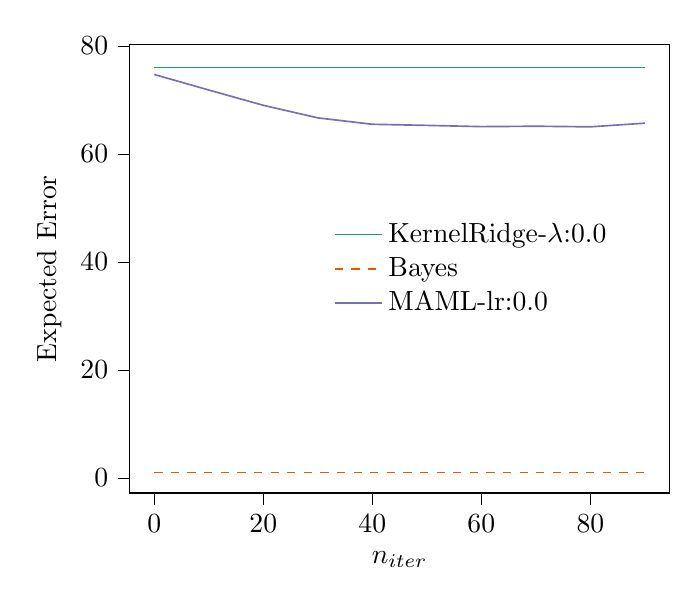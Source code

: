 % This file was created with tikzplotlib v0.10.1.
\begin{tikzpicture}

\definecolor{chocolate217952}{RGB}{217,95,2}
\definecolor{darkcyan27158119}{RGB}{27,158,119}
\definecolor{darkgray176}{RGB}{176,176,176}
\definecolor{deeppink23141138}{RGB}{231,41,138}
\definecolor{lightslategray117112179}{RGB}{117,112,179}

\begin{axis}[
legend cell align={left},
legend style={fill opacity=0.8, draw opacity=1, text opacity=1, at={(0.91,0.5)}, anchor=east, draw=none},
tick align=outside,
tick pos=left,
x grid style={darkgray176},
xlabel={\(\displaystyle n_{iter}\)},
xmin=-4.5, xmax=94.5,
xtick style={color=black},
y grid style={darkgray176},
ylabel={Expected Error},
ymin=-2.772, ymax=80.217,
ytick style={color=black}
]
\addplot [semithick, darkcyan27158119]
table {%
0 76.003
10 76.003
20 76.003
30 76.003
40 76.003
50 76.003
60 76.003
70 76.003
80 76.003
90 76.003
};
\addlegendentry{KernelRidge-$\lambda$:0.0}
\addplot [semithick, chocolate217952, dashed]
table {%
0 1.0
10 1.0
20 1.0
30 1.0
40 1.0
50 1.0
60 1.0
70 1.0
80 1.0
90 1.0
};
\addlegendentry{Bayes}
\addplot [semithick, lightslategray117112179]
table {%
0 74.691
10 71.815
20 68.988
30 66.66
40 65.475
50 65.27
60 65.042
70 65.112
80 65.003
90 65.676
};
\addlegendentry{MAML-lr:0.0}

\end{axis}

\end{tikzpicture}
